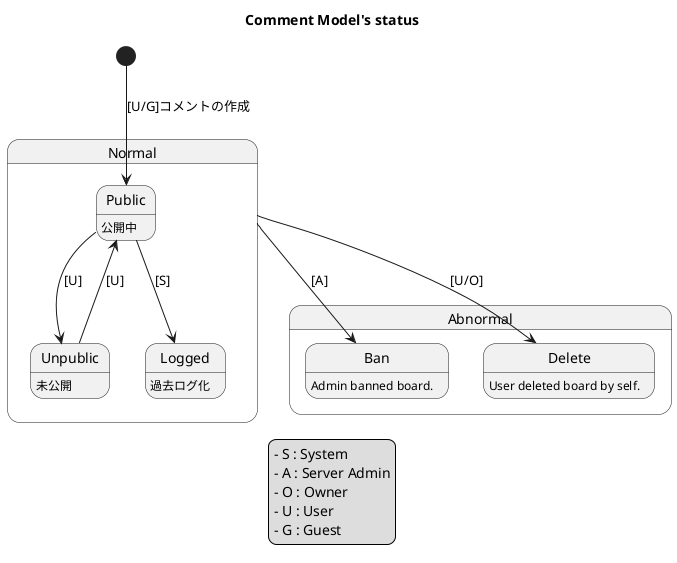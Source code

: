 @startuml
title Comment Model's status

state Normal{
  Public   : 公開中
  Unpublic : 未公開
  Logged   : 過去ログ化
}

state Abnormal{
  Ban    : Admin banned board.
  Delete : User deleted board by self.
}

[*]      -down-> Public : [U/G]コメントの作成
Public --> Unpublic : [U]
Unpublic --> Public : [U]
Public   --> Logged : [S]

Normal --> Ban : [A]
Normal --> Delete : [U/O]

legend
- S : System
- A : Server Admin
- O : Owner
- U : User
- G : Guest
end legend

@end